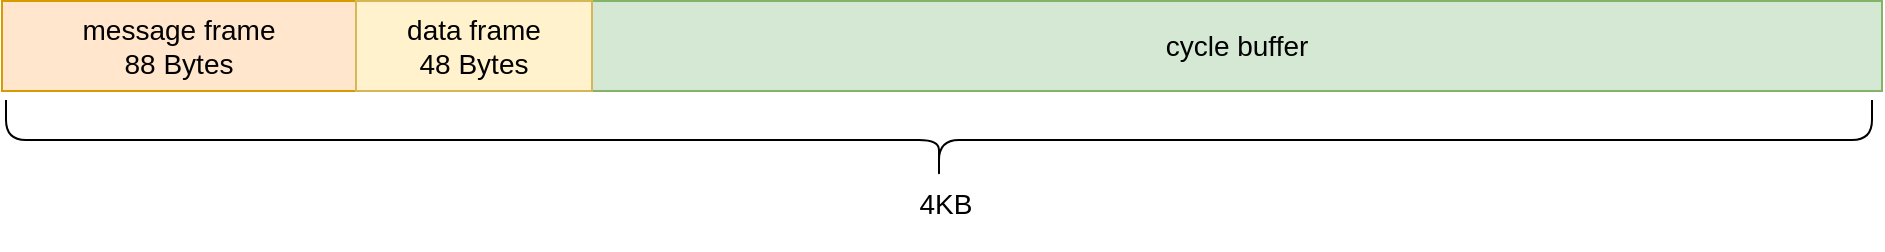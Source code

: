 <mxfile scale="3" border="0">
    <diagram id="LzTGRrPrDBO6Tm46XuKC" name="Page-1">
        <mxGraphModel dx="2634" dy="2339" grid="0" gridSize="10" guides="1" tooltips="1" connect="1" arrows="1" fold="1" page="0" pageScale="1" pageWidth="1600" pageHeight="1200" math="0" shadow="0">
            <root>
                <mxCell id="0"/>
                <mxCell id="1" parent="0"/>
                <mxCell id="405" value="message frame&lt;div&gt;88 Bytes&lt;/div&gt;" style="text;html=1;align=center;verticalAlign=middle;whiteSpace=wrap;rounded=0;strokeColor=#d79b00;fontSize=14;fillColor=#ffe6cc;" parent="1" vertex="1">
                    <mxGeometry x="-903" y="-816.5" width="177" height="45" as="geometry"/>
                </mxCell>
                <mxCell id="410" value="cycle buffer" style="text;html=1;align=center;verticalAlign=middle;whiteSpace=wrap;rounded=0;strokeColor=#82b366;fontSize=14;fillColor=#d5e8d4;" parent="1" vertex="1">
                    <mxGeometry x="-608" y="-816.5" width="645" height="45" as="geometry"/>
                </mxCell>
                <mxCell id="411" value="&lt;span style=&quot;color: rgb(0, 0, 0);&quot;&gt;data frame&lt;/span&gt;&lt;div&gt;48 Bytes&lt;/div&gt;" style="text;html=1;align=center;verticalAlign=middle;whiteSpace=wrap;rounded=0;strokeColor=#d6b656;fontSize=14;fillColor=#fff2cc;" parent="1" vertex="1">
                    <mxGeometry x="-726" y="-816.5" width="118" height="45" as="geometry"/>
                </mxCell>
                <mxCell id="417" value="" style="shape=curlyBracket;whiteSpace=wrap;html=1;rounded=1;flipH=1;labelPosition=right;verticalLabelPosition=middle;align=left;verticalAlign=middle;rotation=90;fontSize=14;" parent="1" vertex="1">
                    <mxGeometry x="-454.5" y="-1213.5" width="40" height="933" as="geometry"/>
                </mxCell>
                <mxCell id="418" value="&lt;span style=&quot;color: rgb(0, 0, 0); font-family: Helvetica; font-style: normal; font-variant-ligatures: normal; font-variant-caps: normal; font-weight: 400; letter-spacing: normal; orphans: 2; text-indent: 0px; text-transform: none; widows: 2; word-spacing: 0px; -webkit-text-stroke-width: 0px; white-space: normal; background-color: rgb(255, 255, 255); text-decoration-thickness: initial; text-decoration-style: initial; text-decoration-color: initial; float: none; display: inline !important;&quot;&gt;4KB&lt;/span&gt;" style="text;whiteSpace=wrap;html=1;align=center;fontSize=14;" parent="1" vertex="1">
                    <mxGeometry x="-477.998" y="-730.002" width="94" height="38" as="geometry"/>
                </mxCell>
            </root>
        </mxGraphModel>
    </diagram>
</mxfile>